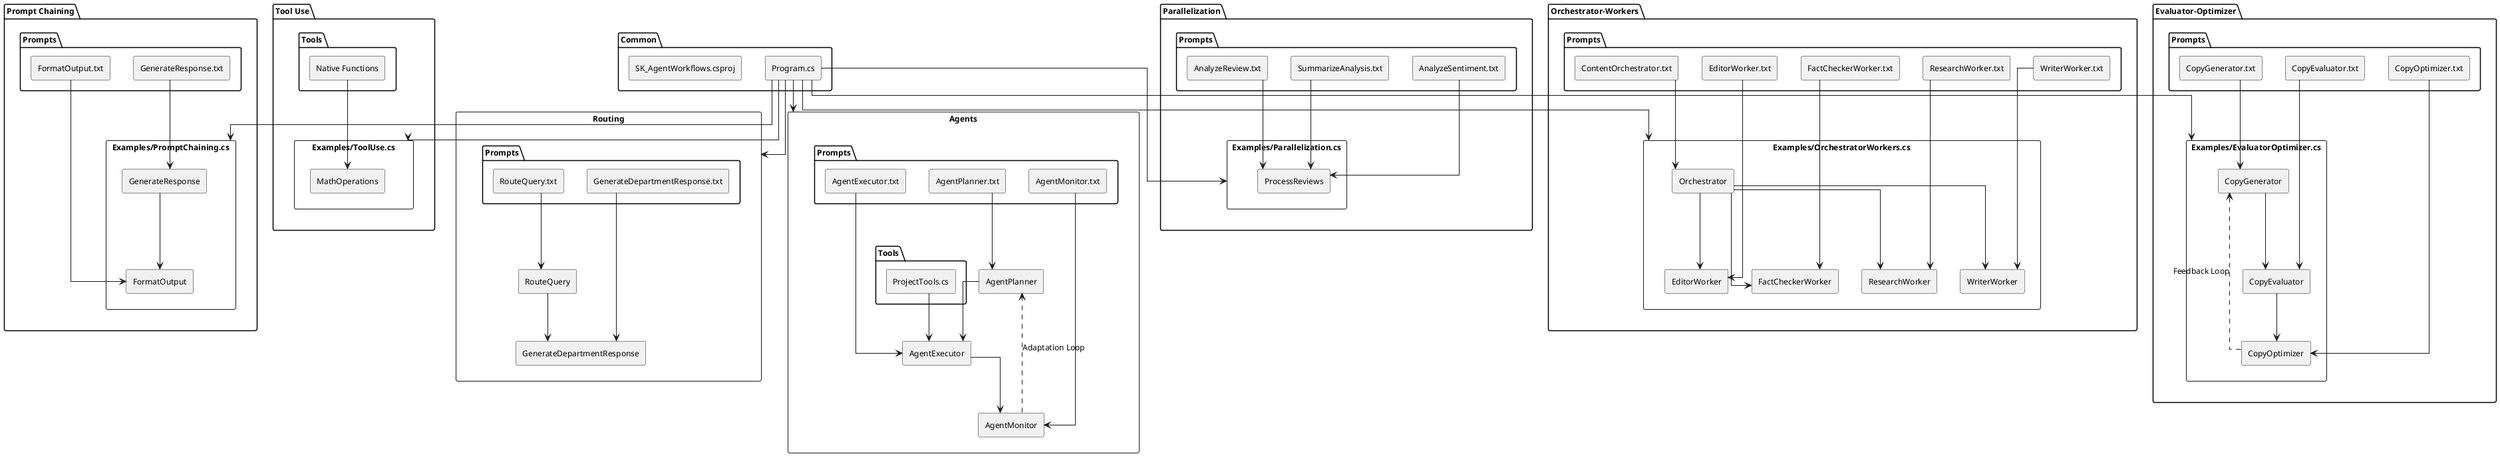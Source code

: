 @startuml Semantic Kernel Workflow Patterns

skinparam componentStyle rectangle
skinparam linetype ortho
skinparam backgroundColor white
skinparam defaultFontName Arial
skinparam defaultFontSize 12

' Common Components
package "Common" {
    [Program.cs] as Main
    [SK_AgentWorkflows.csproj] as Project
}

' 1. Prompt Chaining
package "Prompt Chaining" {
    component "Examples/PromptChaining.cs" as PromptChaining {
        [GenerateResponse]
        [FormatOutput]
    }
    
    package "Prompts" as ChainPrompts {
        [GenerateResponse.txt] as GenResponsePrompt
        [FormatOutput.txt] as FormatPrompt
    }
    
    GenResponsePrompt --> GenerateResponse
    GenerateResponse --> FormatOutput
    FormatPrompt --> FormatOutput
}

' 2. Routing
package "Routing" {
    component "Examples/Routing.cs" as Routing {
        [RouteQuery]
        [GenerateDepartmentResponse]
    }
    
    package "Prompts" as RoutingPrompts {
        [RouteQuery.txt] as RoutePrompt
        [GenerateDepartmentResponse.txt] as DeptPrompt
    }
    
    RoutePrompt --> RouteQuery
    RouteQuery --> GenerateDepartmentResponse
    DeptPrompt --> GenerateDepartmentResponse
}

' 3. Tool Use
package "Tool Use" {
    component "Examples/ToolUse.cs" as ToolUse {
        [MathOperations]
    }
    
    package "Tools" {
        [Native Functions] as NativeFuncs
    }
    
    NativeFuncs --> MathOperations
}

' 4. Parallelization
package "Parallelization" {
    component "Examples/Parallelization.cs" as Parallel {
        [ProcessReviews]
    }
    
    package "Prompts" as ParallelPrompts {
        [AnalyzeReview.txt] as ReviewPrompt
        [AnalyzeSentiment.txt] as SentimentPrompt
        [SummarizeAnalysis.txt] as SummaryPrompt
    }
    
    ReviewPrompt --> ProcessReviews
    SentimentPrompt --> ProcessReviews
    SummaryPrompt --> ProcessReviews
}

' 5. Orchestrator-Workers
package "Orchestrator-Workers" {
    component "Examples/OrchestratorWorkers.cs" as OrchestratorWorkers {
        [Orchestrator]
        [ResearchWorker]
        [WriterWorker]
        [EditorWorker]
        [FactCheckerWorker]
    }
    
    package "Prompts" as WorkerPrompts {
        [ContentOrchestrator.txt] as OrchPrompt
        [ResearchWorker.txt] as ResearchPrompt
        [WriterWorker.txt] as WriterPrompt
        [EditorWorker.txt] as EditorPrompt
        [FactCheckerWorker.txt] as FactPrompt
    }
    
    OrchPrompt --> Orchestrator
    ResearchPrompt --> ResearchWorker
    WriterPrompt --> WriterWorker
    EditorPrompt --> EditorWorker
    FactPrompt --> FactCheckerWorker
    
    Orchestrator --> ResearchWorker
    Orchestrator --> WriterWorker
    Orchestrator --> EditorWorker
    Orchestrator --> FactCheckerWorker
}

' 6. Evaluator-Optimizer
package "Evaluator-Optimizer" {
    component "Examples/EvaluatorOptimizer.cs" as EvalOpt {
        [CopyGenerator]
        [CopyEvaluator]
        [CopyOptimizer]
    }
    
    package "Prompts" as EvalPrompts {
        [CopyGenerator.txt] as GenPrompt
        [CopyEvaluator.txt] as EvalPrompt
        [CopyOptimizer.txt] as OptPrompt
    }
    
    GenPrompt --> CopyGenerator
    EvalPrompt --> CopyEvaluator
    OptPrompt --> CopyOptimizer
    
    CopyGenerator --> CopyEvaluator
    CopyEvaluator --> CopyOptimizer
    CopyOptimizer ..> CopyGenerator : "Feedback Loop"
}

' 7. Agents
package "Agents" {
    component "Examples/Agents.cs" as Agents {
        [AgentPlanner]
        [AgentExecutor]
        [AgentMonitor]
    }
    
    package "Prompts" as AgentPrompts {
        [AgentPlanner.txt] as PlanPrompt
        [AgentExecutor.txt] as ExecPrompt
        [AgentMonitor.txt] as MonitorPrompt
    }
    
    package "Tools" as AgentTools {
        [ProjectTools.cs] as ProjTools
    }
    
    PlanPrompt --> AgentPlanner
    ExecPrompt --> AgentExecutor
    MonitorPrompt --> AgentMonitor
    ProjTools --> AgentExecutor
    
    AgentPlanner --> AgentExecutor
    AgentExecutor --> AgentMonitor
    AgentMonitor ..> AgentPlanner : "Adaptation Loop"
}

' Main Program Dependencies
Main --> PromptChaining
Main --> Routing
Main --> ToolUse
Main --> Parallel
Main --> OrchestratorWorkers
Main --> EvalOpt
Main --> Agents

@enduml